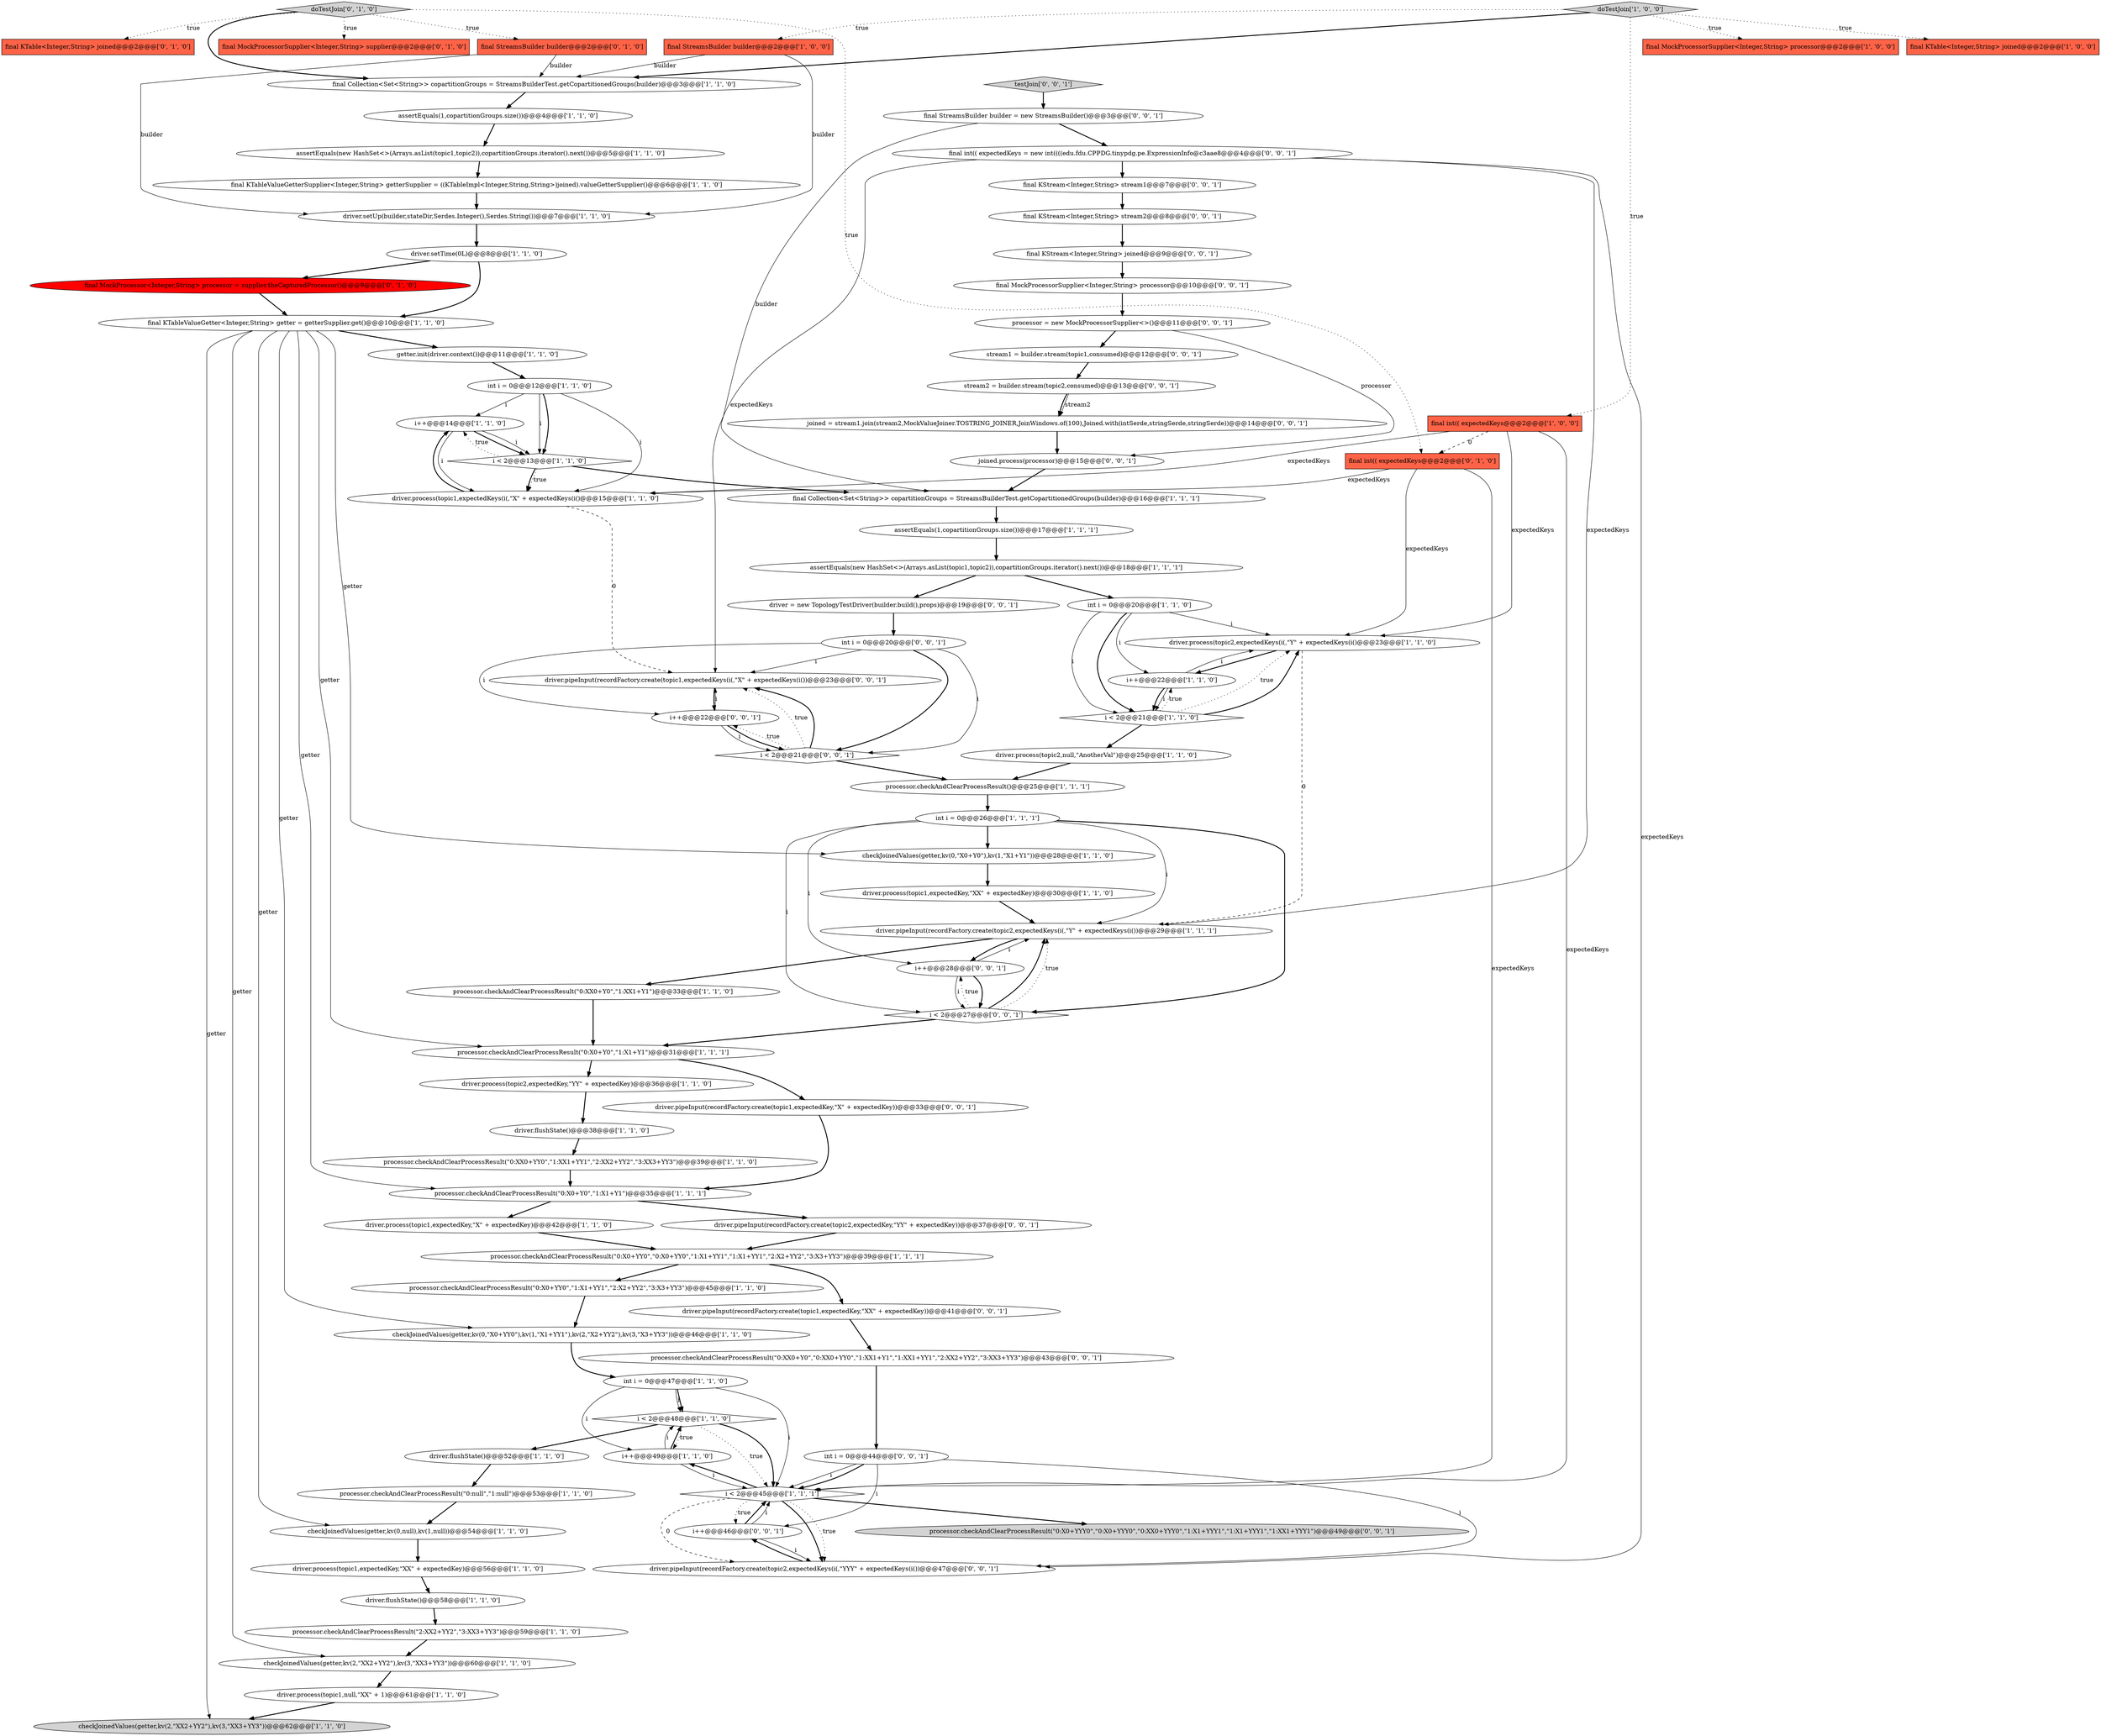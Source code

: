 digraph {
47 [style = filled, label = "int i = 0@@@47@@@['1', '1', '0']", fillcolor = white, shape = ellipse image = "AAA0AAABBB1BBB"];
24 [style = filled, label = "driver.flushState()@@@38@@@['1', '1', '0']", fillcolor = white, shape = ellipse image = "AAA0AAABBB1BBB"];
45 [style = filled, label = "i++@@@14@@@['1', '1', '0']", fillcolor = white, shape = ellipse image = "AAA0AAABBB1BBB"];
72 [style = filled, label = "int i = 0@@@20@@@['0', '0', '1']", fillcolor = white, shape = ellipse image = "AAA0AAABBB3BBB"];
74 [style = filled, label = "final KStream<Integer,String> joined@@@9@@@['0', '0', '1']", fillcolor = white, shape = ellipse image = "AAA0AAABBB3BBB"];
67 [style = filled, label = "final MockProcessorSupplier<Integer,String> processor@@@10@@@['0', '0', '1']", fillcolor = white, shape = ellipse image = "AAA0AAABBB3BBB"];
55 [style = filled, label = "final KTable<Integer,String> joined@@@2@@@['0', '1', '0']", fillcolor = tomato, shape = box image = "AAA0AAABBB2BBB"];
9 [style = filled, label = "driver.flushState()@@@52@@@['1', '1', '0']", fillcolor = white, shape = ellipse image = "AAA0AAABBB1BBB"];
5 [style = filled, label = "checkJoinedValues(getter,kv(2,\"XX2+YY2\"),kv(3,\"XX3+YY3\"))@@@62@@@['1', '1', '0']", fillcolor = lightgray, shape = ellipse image = "AAA0AAABBB1BBB"];
78 [style = filled, label = "driver.pipeInput(recordFactory.create(topic2,expectedKey,\"YY\" + expectedKey))@@@37@@@['0', '0', '1']", fillcolor = white, shape = ellipse image = "AAA0AAABBB3BBB"];
26 [style = filled, label = "processor.checkAndClearProcessResult(\"0:X0+Y0\",\"1:X1+Y1\")@@@35@@@['1', '1', '1']", fillcolor = white, shape = ellipse image = "AAA0AAABBB1BBB"];
12 [style = filled, label = "driver.setUp(builder,stateDir,Serdes.Integer(),Serdes.String())@@@7@@@['1', '1', '0']", fillcolor = white, shape = ellipse image = "AAA0AAABBB1BBB"];
70 [style = filled, label = "final StreamsBuilder builder = new StreamsBuilder()@@@3@@@['0', '0', '1']", fillcolor = white, shape = ellipse image = "AAA0AAABBB3BBB"];
77 [style = filled, label = "i++@@@22@@@['0', '0', '1']", fillcolor = white, shape = ellipse image = "AAA0AAABBB3BBB"];
27 [style = filled, label = "processor.checkAndClearProcessResult(\"0:XX0+YY0\",\"1:XX1+YY1\",\"2:XX2+YY2\",\"3:XX3+YY3\")@@@39@@@['1', '1', '0']", fillcolor = white, shape = ellipse image = "AAA0AAABBB1BBB"];
76 [style = filled, label = "driver = new TopologyTestDriver(builder.build(),props)@@@19@@@['0', '0', '1']", fillcolor = white, shape = ellipse image = "AAA0AAABBB3BBB"];
66 [style = filled, label = "i < 2@@@27@@@['0', '0', '1']", fillcolor = white, shape = diamond image = "AAA0AAABBB3BBB"];
65 [style = filled, label = "i++@@@46@@@['0', '0', '1']", fillcolor = white, shape = ellipse image = "AAA0AAABBB3BBB"];
15 [style = filled, label = "driver.process(topic2,expectedKey,\"YY\" + expectedKey)@@@36@@@['1', '1', '0']", fillcolor = white, shape = ellipse image = "AAA0AAABBB1BBB"];
64 [style = filled, label = "stream2 = builder.stream(topic2,consumed)@@@13@@@['0', '0', '1']", fillcolor = white, shape = ellipse image = "AAA0AAABBB3BBB"];
81 [style = filled, label = "driver.pipeInput(recordFactory.create(topic1,expectedKeys(i(,\"X\" + expectedKeys(i())@@@23@@@['0', '0', '1']", fillcolor = white, shape = ellipse image = "AAA0AAABBB3BBB"];
36 [style = filled, label = "checkJoinedValues(getter,kv(0,\"X0+Y0\"),kv(1,\"X1+Y1\"))@@@28@@@['1', '1', '0']", fillcolor = white, shape = ellipse image = "AAA0AAABBB1BBB"];
16 [style = filled, label = "driver.process(topic1,expectedKey,\"XX\" + expectedKey)@@@56@@@['1', '1', '0']", fillcolor = white, shape = ellipse image = "AAA0AAABBB1BBB"];
41 [style = filled, label = "final Collection<Set<String>> copartitionGroups = StreamsBuilderTest.getCopartitionedGroups(builder)@@@3@@@['1', '1', '0']", fillcolor = white, shape = ellipse image = "AAA0AAABBB1BBB"];
57 [style = filled, label = "final MockProcessor<Integer,String> processor = supplier.theCapturedProcessor()@@@9@@@['0', '1', '0']", fillcolor = red, shape = ellipse image = "AAA1AAABBB2BBB"];
68 [style = filled, label = "joined.process(processor)@@@15@@@['0', '0', '1']", fillcolor = white, shape = ellipse image = "AAA0AAABBB3BBB"];
13 [style = filled, label = "final StreamsBuilder builder@@@2@@@['1', '0', '0']", fillcolor = tomato, shape = box image = "AAA0AAABBB1BBB"];
51 [style = filled, label = "doTestJoin['1', '0', '0']", fillcolor = lightgray, shape = diamond image = "AAA0AAABBB1BBB"];
79 [style = filled, label = "driver.pipeInput(recordFactory.create(topic1,expectedKey,\"X\" + expectedKey))@@@33@@@['0', '0', '1']", fillcolor = white, shape = ellipse image = "AAA0AAABBB3BBB"];
82 [style = filled, label = "i++@@@28@@@['0', '0', '1']", fillcolor = white, shape = ellipse image = "AAA0AAABBB3BBB"];
39 [style = filled, label = "processor.checkAndClearProcessResult(\"0:null\",\"1:null\")@@@53@@@['1', '1', '0']", fillcolor = white, shape = ellipse image = "AAA0AAABBB1BBB"];
42 [style = filled, label = "processor.checkAndClearProcessResult(\"0:X0+YY0\",\"0:X0+YY0\",\"1:X1+YY1\",\"1:X1+YY1\",\"2:X2+YY2\",\"3:X3+YY3\")@@@39@@@['1', '1', '1']", fillcolor = white, shape = ellipse image = "AAA0AAABBB1BBB"];
11 [style = filled, label = "i < 2@@@13@@@['1', '1', '0']", fillcolor = white, shape = diamond image = "AAA0AAABBB1BBB"];
8 [style = filled, label = "assertEquals(new HashSet<>(Arrays.asList(topic1,topic2)),copartitionGroups.iterator().next())@@@5@@@['1', '1', '0']", fillcolor = white, shape = ellipse image = "AAA0AAABBB1BBB"];
48 [style = filled, label = "driver.process(topic1,null,\"XX\" + 1)@@@61@@@['1', '1', '0']", fillcolor = white, shape = ellipse image = "AAA0AAABBB1BBB"];
73 [style = filled, label = "final int(( expectedKeys = new int((((edu.fdu.CPPDG.tinypdg.pe.ExpressionInfo@c3aae8@@@4@@@['0', '0', '1']", fillcolor = white, shape = ellipse image = "AAA0AAABBB3BBB"];
25 [style = filled, label = "final MockProcessorSupplier<Integer,String> processor@@@2@@@['1', '0', '0']", fillcolor = tomato, shape = box image = "AAA0AAABBB1BBB"];
43 [style = filled, label = "int i = 0@@@20@@@['1', '1', '0']", fillcolor = white, shape = ellipse image = "AAA0AAABBB1BBB"];
14 [style = filled, label = "checkJoinedValues(getter,kv(0,null),kv(1,null))@@@54@@@['1', '1', '0']", fillcolor = white, shape = ellipse image = "AAA0AAABBB1BBB"];
7 [style = filled, label = "i < 2@@@48@@@['1', '1', '0']", fillcolor = white, shape = diamond image = "AAA0AAABBB1BBB"];
56 [style = filled, label = "doTestJoin['0', '1', '0']", fillcolor = lightgray, shape = diamond image = "AAA0AAABBB2BBB"];
85 [style = filled, label = "stream1 = builder.stream(topic1,consumed)@@@12@@@['0', '0', '1']", fillcolor = white, shape = ellipse image = "AAA0AAABBB3BBB"];
2 [style = filled, label = "processor.checkAndClearProcessResult(\"0:X0+Y0\",\"1:X1+Y1\")@@@31@@@['1', '1', '1']", fillcolor = white, shape = ellipse image = "AAA0AAABBB1BBB"];
37 [style = filled, label = "int i = 0@@@26@@@['1', '1', '1']", fillcolor = white, shape = ellipse image = "AAA0AAABBB1BBB"];
21 [style = filled, label = "driver.process(topic1,expectedKey,\"XX\" + expectedKey)@@@30@@@['1', '1', '0']", fillcolor = white, shape = ellipse image = "AAA0AAABBB1BBB"];
1 [style = filled, label = "getter.init(driver.context())@@@11@@@['1', '1', '0']", fillcolor = white, shape = ellipse image = "AAA0AAABBB1BBB"];
33 [style = filled, label = "processor.checkAndClearProcessResult()@@@25@@@['1', '1', '1']", fillcolor = white, shape = ellipse image = "AAA0AAABBB1BBB"];
75 [style = filled, label = "int i = 0@@@44@@@['0', '0', '1']", fillcolor = white, shape = ellipse image = "AAA0AAABBB3BBB"];
35 [style = filled, label = "driver.process(topic2,expectedKeys(i(,\"Y\" + expectedKeys(i()@@@23@@@['1', '1', '0']", fillcolor = white, shape = ellipse image = "AAA0AAABBB1BBB"];
40 [style = filled, label = "final int(( expectedKeys@@@2@@@['1', '0', '0']", fillcolor = tomato, shape = box image = "AAA1AAABBB1BBB"];
84 [style = filled, label = "i < 2@@@21@@@['0', '0', '1']", fillcolor = white, shape = diamond image = "AAA0AAABBB3BBB"];
59 [style = filled, label = "testJoin['0', '0', '1']", fillcolor = lightgray, shape = diamond image = "AAA0AAABBB3BBB"];
28 [style = filled, label = "i++@@@49@@@['1', '1', '0']", fillcolor = white, shape = ellipse image = "AAA0AAABBB1BBB"];
19 [style = filled, label = "assertEquals(1,copartitionGroups.size())@@@4@@@['1', '1', '0']", fillcolor = white, shape = ellipse image = "AAA0AAABBB1BBB"];
29 [style = filled, label = "processor.checkAndClearProcessResult(\"0:XX0+Y0\",\"1:XX1+Y1\")@@@33@@@['1', '1', '0']", fillcolor = white, shape = ellipse image = "AAA0AAABBB1BBB"];
80 [style = filled, label = "processor.checkAndClearProcessResult(\"0:XX0+Y0\",\"0:XX0+YY0\",\"1:XX1+Y1\",\"1:XX1+YY1\",\"2:XX2+YY2\",\"3:XX3+YY3\")@@@43@@@['0', '0', '1']", fillcolor = white, shape = ellipse image = "AAA0AAABBB3BBB"];
17 [style = filled, label = "i < 2@@@45@@@['1', '1', '1']", fillcolor = white, shape = diamond image = "AAA0AAABBB1BBB"];
18 [style = filled, label = "checkJoinedValues(getter,kv(0,\"X0+YY0\"),kv(1,\"X1+YY1\"),kv(2,\"X2+YY2\"),kv(3,\"X3+YY3\"))@@@46@@@['1', '1', '0']", fillcolor = white, shape = ellipse image = "AAA0AAABBB1BBB"];
44 [style = filled, label = "assertEquals(new HashSet<>(Arrays.asList(topic1,topic2)),copartitionGroups.iterator().next())@@@18@@@['1', '1', '1']", fillcolor = white, shape = ellipse image = "AAA0AAABBB1BBB"];
54 [style = filled, label = "final StreamsBuilder builder@@@2@@@['0', '1', '0']", fillcolor = tomato, shape = box image = "AAA0AAABBB2BBB"];
61 [style = filled, label = "final KStream<Integer,String> stream2@@@8@@@['0', '0', '1']", fillcolor = white, shape = ellipse image = "AAA0AAABBB3BBB"];
0 [style = filled, label = "final KTable<Integer,String> joined@@@2@@@['1', '0', '0']", fillcolor = tomato, shape = box image = "AAA0AAABBB1BBB"];
58 [style = filled, label = "final int(( expectedKeys@@@2@@@['0', '1', '0']", fillcolor = tomato, shape = box image = "AAA1AAABBB2BBB"];
62 [style = filled, label = "driver.pipeInput(recordFactory.create(topic2,expectedKeys(i(,\"YYY\" + expectedKeys(i())@@@47@@@['0', '0', '1']", fillcolor = white, shape = ellipse image = "AAA0AAABBB3BBB"];
50 [style = filled, label = "driver.process(topic1,expectedKey,\"X\" + expectedKey)@@@42@@@['1', '1', '0']", fillcolor = white, shape = ellipse image = "AAA0AAABBB1BBB"];
34 [style = filled, label = "driver.flushState()@@@58@@@['1', '1', '0']", fillcolor = white, shape = ellipse image = "AAA0AAABBB1BBB"];
22 [style = filled, label = "i < 2@@@21@@@['1', '1', '0']", fillcolor = white, shape = diamond image = "AAA0AAABBB1BBB"];
31 [style = filled, label = "driver.pipeInput(recordFactory.create(topic2,expectedKeys(i(,\"Y\" + expectedKeys(i())@@@29@@@['1', '1', '1']", fillcolor = white, shape = ellipse image = "AAA0AAABBB1BBB"];
20 [style = filled, label = "assertEquals(1,copartitionGroups.size())@@@17@@@['1', '1', '1']", fillcolor = white, shape = ellipse image = "AAA0AAABBB1BBB"];
69 [style = filled, label = "joined = stream1.join(stream2,MockValueJoiner.TOSTRING_JOINER,JoinWindows.of(100),Joined.with(intSerde,stringSerde,stringSerde))@@@14@@@['0', '0', '1']", fillcolor = white, shape = ellipse image = "AAA0AAABBB3BBB"];
60 [style = filled, label = "final KStream<Integer,String> stream1@@@7@@@['0', '0', '1']", fillcolor = white, shape = ellipse image = "AAA0AAABBB3BBB"];
6 [style = filled, label = "driver.process(topic2,null,\"AnotherVal\")@@@25@@@['1', '1', '0']", fillcolor = white, shape = ellipse image = "AAA0AAABBB1BBB"];
63 [style = filled, label = "driver.pipeInput(recordFactory.create(topic1,expectedKey,\"XX\" + expectedKey))@@@41@@@['0', '0', '1']", fillcolor = white, shape = ellipse image = "AAA0AAABBB3BBB"];
53 [style = filled, label = "final MockProcessorSupplier<Integer,String> supplier@@@2@@@['0', '1', '0']", fillcolor = tomato, shape = box image = "AAA0AAABBB2BBB"];
71 [style = filled, label = "processor.checkAndClearProcessResult(\"0:X0+YYY0\",\"0:X0+YYY0\",\"0:XX0+YYY0\",\"1:X1+YYY1\",\"1:X1+YYY1\",\"1:XX1+YYY1\")@@@49@@@['0', '0', '1']", fillcolor = lightgray, shape = ellipse image = "AAA0AAABBB3BBB"];
4 [style = filled, label = "int i = 0@@@12@@@['1', '1', '0']", fillcolor = white, shape = ellipse image = "AAA0AAABBB1BBB"];
3 [style = filled, label = "checkJoinedValues(getter,kv(2,\"XX2+YY2\"),kv(3,\"XX3+YY3\"))@@@60@@@['1', '1', '0']", fillcolor = white, shape = ellipse image = "AAA0AAABBB1BBB"];
38 [style = filled, label = "final Collection<Set<String>> copartitionGroups = StreamsBuilderTest.getCopartitionedGroups(builder)@@@16@@@['1', '1', '1']", fillcolor = white, shape = ellipse image = "AAA0AAABBB1BBB"];
46 [style = filled, label = "driver.process(topic1,expectedKeys(i(,\"X\" + expectedKeys(i()@@@15@@@['1', '1', '0']", fillcolor = white, shape = ellipse image = "AAA0AAABBB1BBB"];
30 [style = filled, label = "i++@@@22@@@['1', '1', '0']", fillcolor = white, shape = ellipse image = "AAA0AAABBB1BBB"];
23 [style = filled, label = "processor.checkAndClearProcessResult(\"0:X0+YY0\",\"1:X1+YY1\",\"2:X2+YY2\",\"3:X3+YY3\")@@@45@@@['1', '1', '0']", fillcolor = white, shape = ellipse image = "AAA0AAABBB1BBB"];
49 [style = filled, label = "processor.checkAndClearProcessResult(\"2:XX2+YY2\",\"3:XX3+YY3\")@@@59@@@['1', '1', '0']", fillcolor = white, shape = ellipse image = "AAA0AAABBB1BBB"];
83 [style = filled, label = "processor = new MockProcessorSupplier<>()@@@11@@@['0', '0', '1']", fillcolor = white, shape = ellipse image = "AAA0AAABBB3BBB"];
32 [style = filled, label = "driver.setTime(0L)@@@8@@@['1', '1', '0']", fillcolor = white, shape = ellipse image = "AAA0AAABBB1BBB"];
52 [style = filled, label = "final KTableValueGetter<Integer,String> getter = getterSupplier.get()@@@10@@@['1', '1', '0']", fillcolor = white, shape = ellipse image = "AAA0AAABBB1BBB"];
10 [style = filled, label = "final KTableValueGetterSupplier<Integer,String> getterSupplier = ((KTableImpl<Integer,String,String>)joined).valueGetterSupplier()@@@6@@@['1', '1', '0']", fillcolor = white, shape = ellipse image = "AAA0AAABBB1BBB"];
52->1 [style = bold, label=""];
42->23 [style = bold, label=""];
8->10 [style = bold, label=""];
65->17 [style = bold, label=""];
41->19 [style = bold, label=""];
17->65 [style = dotted, label="true"];
32->52 [style = bold, label=""];
52->3 [style = solid, label="getter"];
83->68 [style = solid, label="processor"];
47->7 [style = bold, label=""];
84->77 [style = dotted, label="true"];
84->33 [style = bold, label=""];
56->41 [style = bold, label=""];
40->35 [style = solid, label="expectedKeys"];
39->14 [style = bold, label=""];
51->25 [style = dotted, label="true"];
11->46 [style = bold, label=""];
69->68 [style = bold, label=""];
78->42 [style = bold, label=""];
58->35 [style = solid, label="expectedKeys"];
54->41 [style = solid, label="builder"];
43->30 [style = solid, label="i"];
7->9 [style = bold, label=""];
74->67 [style = bold, label=""];
73->62 [style = solid, label="expectedKeys"];
72->84 [style = solid, label="i"];
70->73 [style = bold, label=""];
29->2 [style = bold, label=""];
21->31 [style = bold, label=""];
17->62 [style = dashed, label="0"];
10->12 [style = bold, label=""];
17->71 [style = bold, label=""];
62->65 [style = bold, label=""];
46->81 [style = dashed, label="0"];
58->46 [style = solid, label="expectedKeys"];
2->15 [style = bold, label=""];
66->31 [style = bold, label=""];
56->58 [style = dotted, label="true"];
56->54 [style = dotted, label="true"];
22->35 [style = dotted, label="true"];
83->85 [style = bold, label=""];
37->66 [style = solid, label="i"];
24->27 [style = bold, label=""];
73->60 [style = bold, label=""];
30->35 [style = solid, label="i"];
13->12 [style = solid, label="builder"];
11->46 [style = dotted, label="true"];
65->62 [style = solid, label="i"];
14->16 [style = bold, label=""];
61->74 [style = bold, label=""];
72->84 [style = bold, label=""];
1->4 [style = bold, label=""];
9->39 [style = bold, label=""];
28->17 [style = solid, label="i"];
37->36 [style = bold, label=""];
47->17 [style = solid, label="i"];
85->64 [style = bold, label=""];
75->17 [style = solid, label="i"];
81->77 [style = bold, label=""];
16->34 [style = bold, label=""];
52->14 [style = solid, label="getter"];
31->29 [style = bold, label=""];
37->82 [style = solid, label="i"];
52->26 [style = solid, label="getter"];
82->66 [style = bold, label=""];
45->11 [style = bold, label=""];
52->36 [style = solid, label="getter"];
44->76 [style = bold, label=""];
75->17 [style = bold, label=""];
43->22 [style = solid, label="i"];
66->2 [style = bold, label=""];
79->26 [style = bold, label=""];
43->22 [style = bold, label=""];
17->62 [style = bold, label=""];
49->3 [style = bold, label=""];
72->77 [style = solid, label="i"];
48->5 [style = bold, label=""];
40->46 [style = solid, label="expectedKeys"];
7->17 [style = dotted, label="true"];
52->2 [style = solid, label="getter"];
54->12 [style = solid, label="builder"];
22->6 [style = bold, label=""];
27->26 [style = bold, label=""];
56->55 [style = dotted, label="true"];
45->11 [style = solid, label="i"];
47->28 [style = solid, label="i"];
38->20 [style = bold, label=""];
82->31 [style = solid, label="i"];
84->81 [style = dotted, label="true"];
7->17 [style = bold, label=""];
47->7 [style = solid, label="i"];
18->47 [style = bold, label=""];
13->41 [style = solid, label="builder"];
34->49 [style = bold, label=""];
43->35 [style = solid, label="i"];
12->32 [style = bold, label=""];
2->79 [style = bold, label=""];
35->31 [style = dashed, label="0"];
66->82 [style = dotted, label="true"];
32->57 [style = bold, label=""];
75->62 [style = solid, label="i"];
28->7 [style = solid, label="i"];
31->82 [style = bold, label=""];
30->22 [style = solid, label="i"];
51->0 [style = dotted, label="true"];
37->66 [style = bold, label=""];
42->63 [style = bold, label=""];
60->61 [style = bold, label=""];
50->42 [style = bold, label=""];
6->33 [style = bold, label=""];
4->46 [style = solid, label="i"];
37->31 [style = solid, label="i"];
59->70 [style = bold, label=""];
51->13 [style = dotted, label="true"];
40->17 [style = solid, label="expectedKeys"];
51->40 [style = dotted, label="true"];
26->78 [style = bold, label=""];
82->66 [style = solid, label="i"];
58->17 [style = solid, label="expectedKeys"];
67->83 [style = bold, label=""];
63->80 [style = bold, label=""];
33->37 [style = bold, label=""];
22->35 [style = bold, label=""];
35->30 [style = bold, label=""];
23->18 [style = bold, label=""];
7->28 [style = dotted, label="true"];
4->45 [style = solid, label="i"];
4->11 [style = solid, label="i"];
80->75 [style = bold, label=""];
66->31 [style = dotted, label="true"];
30->22 [style = bold, label=""];
11->38 [style = bold, label=""];
64->69 [style = bold, label=""];
52->18 [style = solid, label="getter"];
64->69 [style = solid, label="stream2"];
28->7 [style = bold, label=""];
72->81 [style = solid, label="i"];
11->45 [style = dotted, label="true"];
68->38 [style = bold, label=""];
19->8 [style = bold, label=""];
20->44 [style = bold, label=""];
45->46 [style = solid, label="i"];
44->43 [style = bold, label=""];
77->84 [style = solid, label="i"];
57->52 [style = bold, label=""];
36->21 [style = bold, label=""];
77->81 [style = solid, label="i"];
76->72 [style = bold, label=""];
17->28 [style = bold, label=""];
17->62 [style = dotted, label="true"];
3->48 [style = bold, label=""];
26->50 [style = bold, label=""];
65->17 [style = solid, label="i"];
15->24 [style = bold, label=""];
40->58 [style = dashed, label="0"];
56->53 [style = dotted, label="true"];
46->45 [style = bold, label=""];
52->5 [style = solid, label="getter"];
75->65 [style = solid, label="i"];
84->81 [style = bold, label=""];
22->30 [style = dotted, label="true"];
77->84 [style = bold, label=""];
70->38 [style = solid, label="builder"];
4->11 [style = bold, label=""];
73->81 [style = solid, label="expectedKeys"];
51->41 [style = bold, label=""];
73->31 [style = solid, label="expectedKeys"];
}
